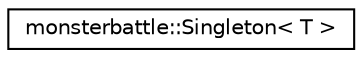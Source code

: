 digraph "Graphical Class Hierarchy"
{
  edge [fontname="Helvetica",fontsize="10",labelfontname="Helvetica",labelfontsize="10"];
  node [fontname="Helvetica",fontsize="10",shape=record];
  rankdir="LR";
  Node0 [label="monsterbattle::Singleton\< T \>",height=0.2,width=0.4,color="black", fillcolor="white", style="filled",URL="$structmonsterbattle_1_1Singleton.html"];
}
